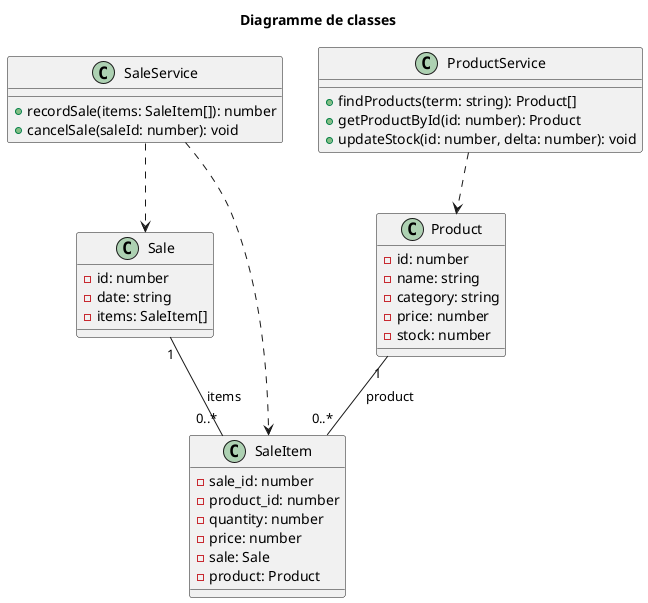 @startuml

title Diagramme de classes

class Product {
  - id: number
  - name: string
  - category: string
  - price: number
  - stock: number
}

class Sale {
  - id: number
  - date: string
  - items: SaleItem[]
}

class SaleItem {
  - sale_id: number
  - product_id: number
  - quantity: number
  - price: number
  - sale: Sale
  - product: Product
}

class ProductService {
  + findProducts(term: string): Product[]
  + getProductById(id: number): Product
  + updateStock(id: number, delta: number): void
}

class SaleService {
  + recordSale(items: SaleItem[]): number
  + cancelSale(saleId: number): void
}

Product "1" -- "0..*" SaleItem : "product"
Sale "1" -- "0..*" SaleItem : "items"
ProductService ..> Product
SaleService ..> Sale
SaleService ..> SaleItem

@enduml
